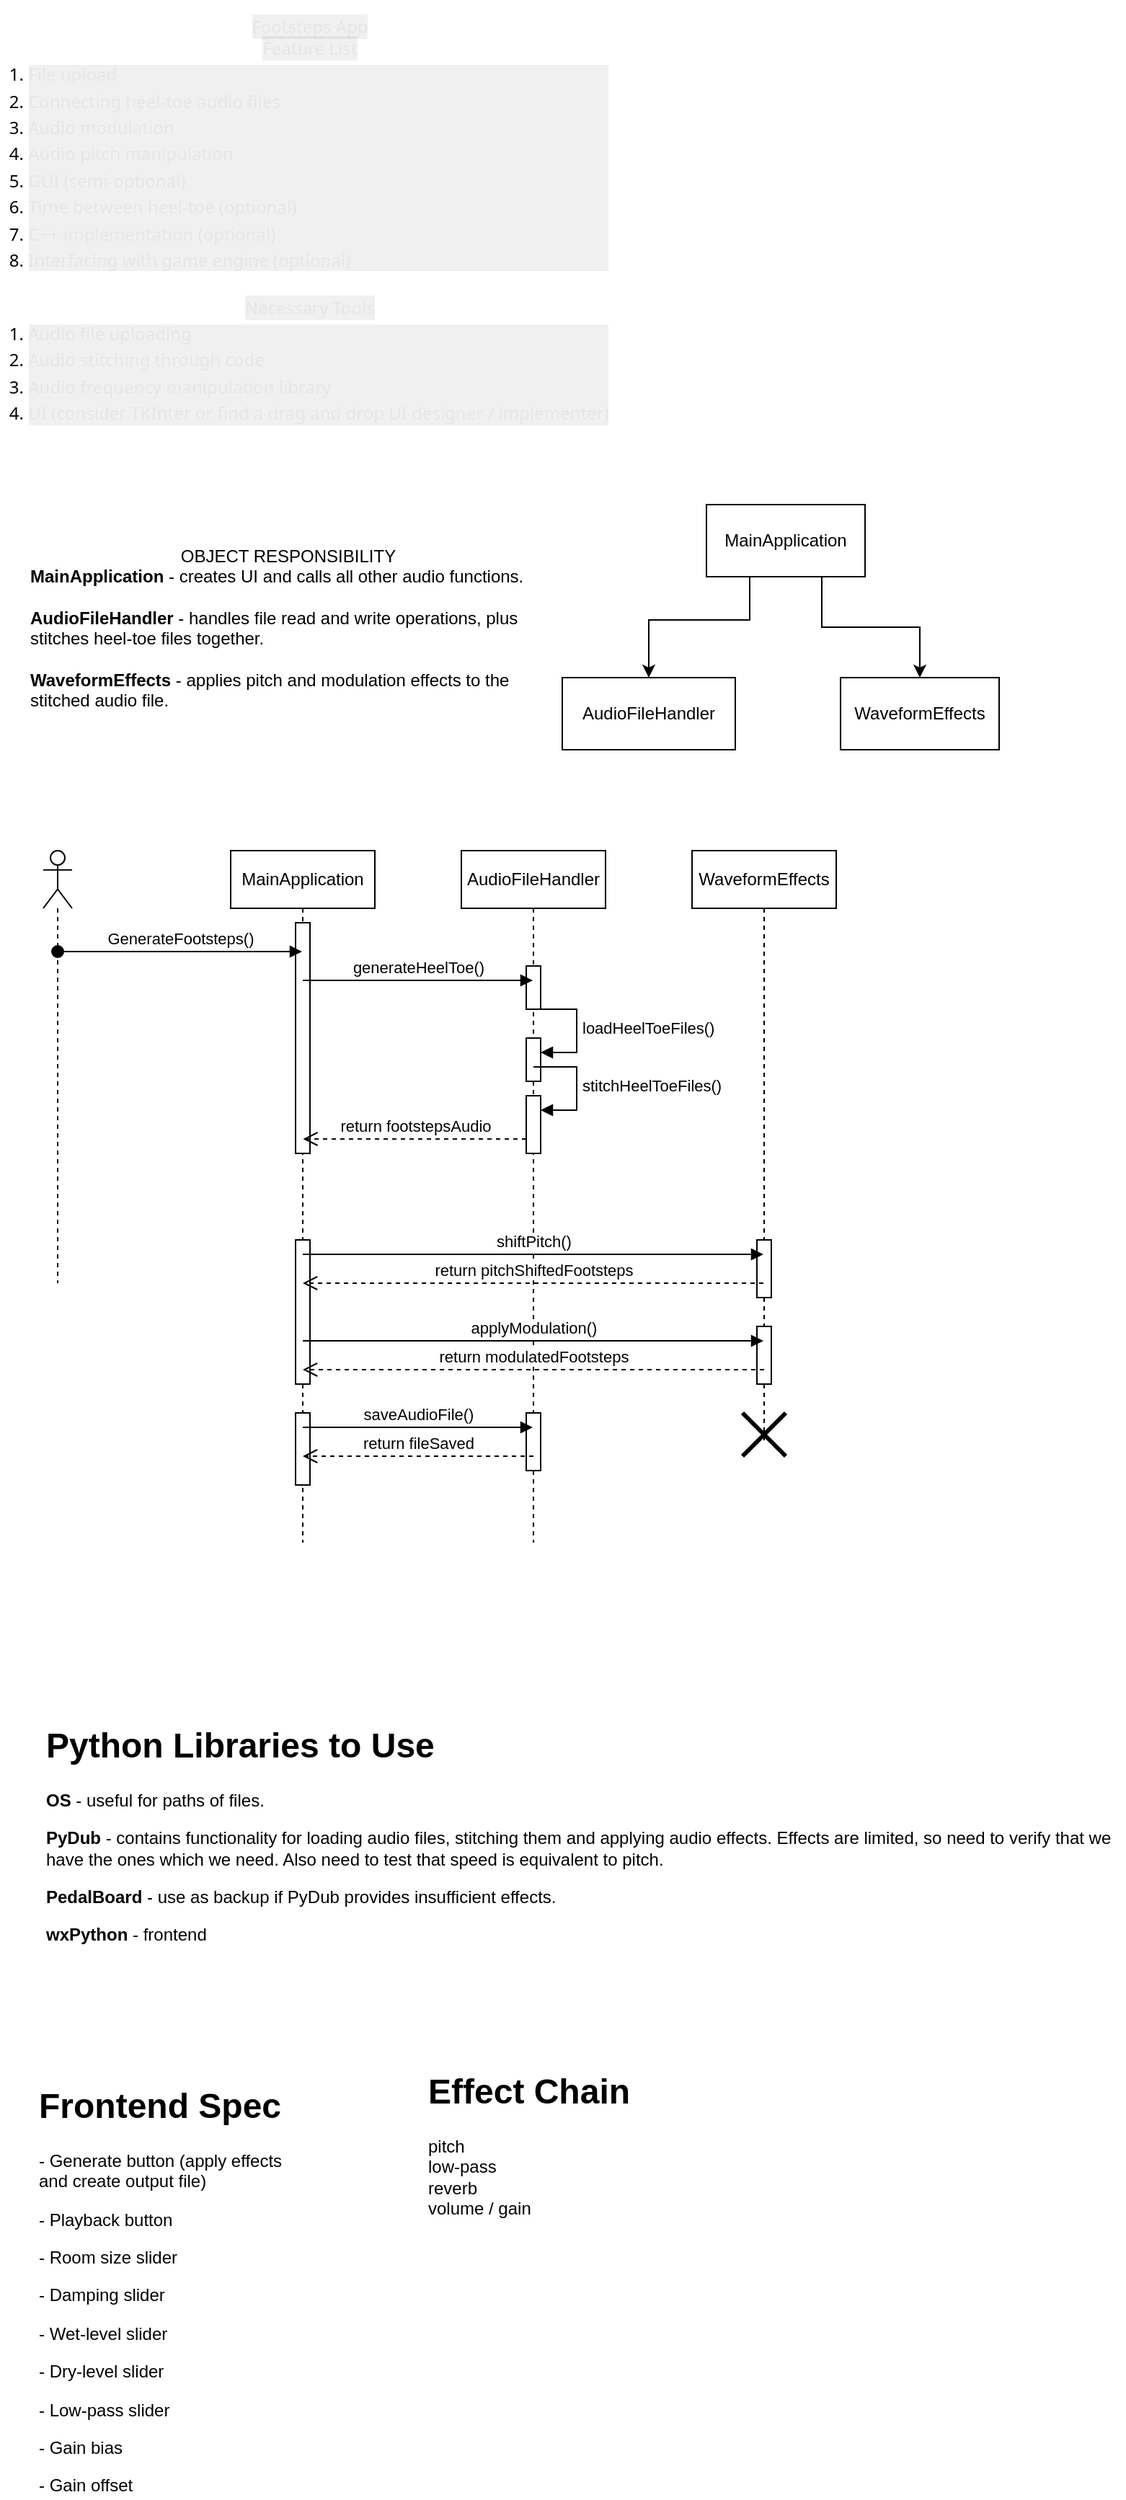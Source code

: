 <mxfile version="25.0.2">
  <diagram name="Page-1" id="bsbqSzvmZufV8jHW4SDA">
    <mxGraphModel dx="1026" dy="743" grid="1" gridSize="10" guides="1" tooltips="1" connect="1" arrows="1" fold="1" page="1" pageScale="1" pageWidth="827" pageHeight="1169" math="0" shadow="0">
      <root>
        <mxCell id="0" />
        <mxCell id="1" parent="0" />
        <mxCell id="NHehBF8NbhOFdixztNts-1" value="&lt;span style=&quot;margin: 0px; padding: 0px; border: 0px; font-family: &amp;quot;gg sans&amp;quot;, &amp;quot;Noto Sans&amp;quot;, &amp;quot;Helvetica Neue&amp;quot;, Helvetica, Arial, sans-serif; vertical-align: baseline; outline: 0px; text-align: left; white-space-collapse: break-spaces; background-color: oklab(0.085 0.0 0.0 / 0.06);&quot;&gt;&lt;font color=&quot;#e6e6e6&quot;&gt;Footsteps App&lt;br&gt;Feature List&lt;br&gt;&lt;/font&gt;&lt;/span&gt;&lt;ol style=&quot;margin-top: 4px; margin-right: 0px; margin-bottom: 0px; margin-left: calc(.4em + .6em*var(--totalCharacters)); padding: 0px; border: 0px; font-family: &amp;quot;gg sans&amp;quot;, &amp;quot;Noto Sans&amp;quot;, &amp;quot;Helvetica Neue&amp;quot;, Helvetica, Arial, sans-serif; vertical-align: baseline; list-style-position: outside; list-style-image: initial; text-align: left; white-space-collapse: break-spaces; background-color: oklab(0.085 0.0 0.0 / 0.06); --totalCharacters: 1;&quot; start=&quot;1&quot;&gt;&lt;li style=&quot;margin: 0px 0px 4px; padding: 0px; border: 0px; font-weight: inherit; font-style: inherit; font-family: inherit; vertical-align: baseline;&quot;&gt;&lt;span style=&quot;margin: 0px; padding: 0px; border: 0px; font-weight: inherit; font-style: inherit; font-family: inherit; vertical-align: baseline; outline: 0px;&quot;&gt;&lt;font color=&quot;#e6e6e6&quot;&gt;File upload&lt;/font&gt;&lt;/span&gt;&lt;/li&gt;&lt;li style=&quot;margin: 0px 0px 4px; padding: 0px; border: 0px; font-weight: inherit; font-style: inherit; font-family: inherit; vertical-align: baseline;&quot;&gt;&lt;span style=&quot;margin: 0px; padding: 0px; border: 0px; font-weight: inherit; font-style: inherit; font-family: inherit; vertical-align: baseline; outline: 0px;&quot;&gt;&lt;font color=&quot;#e6e6e6&quot;&gt;&lt;span style=&quot;margin: 0px; padding: 0px; border: 0px; font-weight: inherit; font-style: inherit; font-family: inherit; vertical-align: baseline; outline: 0px;&quot;&gt;Connecting heel&lt;/span&gt;&lt;span style=&quot;margin: 0px; padding: 0px; border: 0px; font-weight: inherit; font-style: inherit; font-family: inherit; vertical-align: baseline; outline: 0px;&quot;&gt;-toe audio files&lt;/span&gt;&lt;/font&gt;&lt;/span&gt;&lt;/li&gt;&lt;li style=&quot;margin: 0px 0px 4px; padding: 0px; border: 0px; font-weight: inherit; font-style: inherit; font-family: inherit; vertical-align: baseline;&quot;&gt;&lt;span style=&quot;margin: 0px; padding: 0px; border: 0px; font-weight: inherit; font-style: inherit; font-family: inherit; vertical-align: baseline; outline: 0px;&quot;&gt;&lt;font color=&quot;#e6e6e6&quot;&gt;Audio modulation&lt;/font&gt;&lt;/span&gt;&lt;/li&gt;&lt;li style=&quot;margin: 0px 0px 4px; padding: 0px; border: 0px; font-weight: inherit; font-style: inherit; font-family: inherit; vertical-align: baseline;&quot;&gt;&lt;span style=&quot;margin: 0px; padding: 0px; border: 0px; font-weight: inherit; font-style: inherit; font-family: inherit; vertical-align: baseline; outline: 0px;&quot;&gt;&lt;font color=&quot;#e6e6e6&quot;&gt;Audio pitch manipulation&lt;/font&gt;&lt;/span&gt;&lt;/li&gt;&lt;li style=&quot;margin: 0px 0px 4px; padding: 0px; border: 0px; font-weight: inherit; font-style: inherit; font-family: inherit; vertical-align: baseline;&quot;&gt;&lt;span style=&quot;margin: 0px; padding: 0px; border: 0px; font-weight: inherit; font-style: inherit; font-family: inherit; vertical-align: baseline; outline: 0px;&quot;&gt;&lt;font color=&quot;#e6e6e6&quot;&gt;&lt;span style=&quot;margin: 0px; padding: 0px; border: 0px; font-weight: inherit; font-style: inherit; font-family: inherit; vertical-align: baseline; outline: 0px;&quot;&gt;GUI &lt;/span&gt;&lt;span style=&quot;margin: 0px; padding: 0px; border: 0px; font-weight: inherit; font-style: inherit; font-family: inherit; vertical-align: baseline; outline: 0px;&quot;&gt;(semi&lt;/span&gt;&lt;span style=&quot;margin: 0px; padding: 0px; border: 0px; font-weight: inherit; font-style: inherit; font-family: inherit; vertical-align: baseline; outline: 0px;&quot;&gt;-optional&lt;/span&gt;&lt;span style=&quot;margin: 0px; padding: 0px; border: 0px; font-weight: inherit; font-style: inherit; font-family: inherit; vertical-align: baseline; outline: 0px;&quot;&gt;)&lt;/span&gt;&lt;/font&gt;&lt;/span&gt;&lt;/li&gt;&lt;li style=&quot;margin: 0px 0px 4px; padding: 0px; border: 0px; font-weight: inherit; font-style: inherit; font-family: inherit; vertical-align: baseline;&quot;&gt;&lt;span style=&quot;margin: 0px; padding: 0px; border: 0px; font-weight: inherit; font-style: inherit; font-family: inherit; vertical-align: baseline; outline: 0px;&quot;&gt;&lt;font color=&quot;#e6e6e6&quot;&gt;&lt;span style=&quot;margin: 0px; padding: 0px; border: 0px; font-weight: inherit; font-style: inherit; font-family: inherit; vertical-align: baseline; outline: 0px;&quot;&gt;Time between heel&lt;/span&gt;&lt;span style=&quot;margin: 0px; padding: 0px; border: 0px; font-weight: inherit; font-style: inherit; font-family: inherit; vertical-align: baseline; outline: 0px;&quot;&gt;-toe &lt;/span&gt;&lt;span style=&quot;margin: 0px; padding: 0px; border: 0px; font-weight: inherit; font-style: inherit; font-family: inherit; vertical-align: baseline; outline: 0px;&quot;&gt;(optional&lt;/span&gt;&lt;span style=&quot;margin: 0px; padding: 0px; border: 0px; font-weight: inherit; font-style: inherit; font-family: inherit; vertical-align: baseline; outline: 0px;&quot;&gt;)&lt;/span&gt;&lt;/font&gt;&lt;/span&gt;&lt;/li&gt;&lt;li style=&quot;margin: 0px 0px 4px; padding: 0px; border: 0px; font-weight: inherit; font-style: inherit; font-family: inherit; vertical-align: baseline;&quot;&gt;&lt;span style=&quot;margin: 0px; padding: 0px; border: 0px; font-weight: inherit; font-style: inherit; font-family: inherit; vertical-align: baseline; outline: 0px;&quot;&gt;&lt;font color=&quot;#e6e6e6&quot;&gt;&lt;span style=&quot;margin: 0px; padding: 0px; border: 0px; font-weight: inherit; font-style: inherit; font-family: inherit; vertical-align: baseline; outline: 0px;&quot;&gt;C&lt;/span&gt;&lt;span style=&quot;margin: 0px; padding: 0px; border: 0px; font-weight: inherit; font-style: inherit; font-family: inherit; vertical-align: baseline; outline: 0px;&quot;&gt;+&lt;/span&gt;&lt;span style=&quot;margin: 0px; padding: 0px; border: 0px; font-weight: inherit; font-style: inherit; font-family: inherit; vertical-align: baseline; outline: 0px;&quot;&gt;+ implementation &lt;/span&gt;&lt;span style=&quot;margin: 0px; padding: 0px; border: 0px; font-weight: inherit; font-style: inherit; font-family: inherit; vertical-align: baseline; outline: 0px;&quot;&gt;(optional&lt;/span&gt;&lt;span style=&quot;margin: 0px; padding: 0px; border: 0px; font-weight: inherit; font-style: inherit; font-family: inherit; vertical-align: baseline; outline: 0px;&quot;&gt;)&lt;/span&gt;&lt;/font&gt;&lt;/span&gt;&lt;/li&gt;&lt;li style=&quot;margin: 0px 0px 4px; padding: 0px; border: 0px; font-weight: inherit; font-style: inherit; font-family: inherit; vertical-align: baseline;&quot;&gt;&lt;span style=&quot;margin: 0px; padding: 0px; border: 0px; font-weight: inherit; font-style: inherit; font-family: inherit; vertical-align: baseline; outline: 0px;&quot;&gt;&lt;font color=&quot;#e6e6e6&quot;&gt;&lt;span style=&quot;margin: 0px; padding: 0px; border: 0px; font-weight: inherit; font-style: inherit; font-family: inherit; vertical-align: baseline; outline: 0px;&quot;&gt;Interfacing with game engine &lt;/span&gt;&lt;span style=&quot;margin: 0px; padding: 0px; border: 0px; font-weight: inherit; font-style: inherit; font-family: inherit; vertical-align: baseline; outline: 0px;&quot;&gt;(optional&lt;/span&gt;&lt;span style=&quot;margin: 0px; padding: 0px; border: 0px; font-weight: inherit; font-style: inherit; font-family: inherit; vertical-align: baseline; outline: 0px;&quot;&gt;)&lt;/span&gt;&lt;/font&gt;&lt;/span&gt;&lt;/li&gt;&lt;/ol&gt;&lt;span style=&quot;margin: 0px; padding: 0px; border: 0px; font-family: &amp;quot;gg sans&amp;quot;, &amp;quot;Noto Sans&amp;quot;, &amp;quot;Helvetica Neue&amp;quot;, Helvetica, Arial, sans-serif; vertical-align: baseline; outline: 0px; text-align: left; white-space-collapse: break-spaces; background-color: oklab(0.085 0.0 0.0 / 0.06);&quot;&gt;&lt;font color=&quot;#e6e6e6&quot;&gt;&lt;br&gt;Necessary Tools&lt;br&gt;&lt;/font&gt;&lt;/span&gt;&lt;ol style=&quot;margin-top: 4px; margin-right: 0px; margin-bottom: 0px; margin-left: calc(.4em + .6em*var(--totalCharacters)); padding: 0px; border: 0px; font-family: &amp;quot;gg sans&amp;quot;, &amp;quot;Noto Sans&amp;quot;, &amp;quot;Helvetica Neue&amp;quot;, Helvetica, Arial, sans-serif; vertical-align: baseline; list-style-position: outside; list-style-image: initial; text-align: left; white-space-collapse: break-spaces; background-color: oklab(0.085 0.0 0.0 / 0.06); --totalCharacters: 1;&quot; start=&quot;1&quot;&gt;&lt;li style=&quot;margin: 0px 0px 4px; padding: 0px; border: 0px; font-weight: inherit; font-style: inherit; font-family: inherit; vertical-align: baseline;&quot;&gt;&lt;span style=&quot;margin: 0px; padding: 0px; border: 0px; font-weight: inherit; font-style: inherit; font-family: inherit; vertical-align: baseline; outline: 0px;&quot;&gt;&lt;font color=&quot;#e6e6e6&quot;&gt;Audio file uploading&lt;/font&gt;&lt;/span&gt;&lt;/li&gt;&lt;li style=&quot;margin: 0px 0px 4px; padding: 0px; border: 0px; font-weight: inherit; font-style: inherit; font-family: inherit; vertical-align: baseline;&quot;&gt;&lt;span style=&quot;margin: 0px; padding: 0px; border: 0px; font-weight: inherit; font-style: inherit; font-family: inherit; vertical-align: baseline; outline: 0px;&quot;&gt;&lt;font color=&quot;#e6e6e6&quot;&gt;Audio stitching through code&lt;/font&gt;&lt;/span&gt;&lt;/li&gt;&lt;li style=&quot;margin: 0px 0px 4px; padding: 0px; border: 0px; font-weight: inherit; font-style: inherit; font-family: inherit; vertical-align: baseline;&quot;&gt;&lt;span style=&quot;margin: 0px; padding: 0px; border: 0px; font-weight: inherit; font-style: inherit; font-family: inherit; vertical-align: baseline; outline: 0px;&quot;&gt;&lt;font color=&quot;#e6e6e6&quot;&gt;Audio frequency manipulation library&lt;/font&gt;&lt;/span&gt;&lt;/li&gt;&lt;li style=&quot;margin: 0px 0px 4px; padding: 0px; border: 0px; font-weight: inherit; font-style: inherit; font-family: inherit; vertical-align: baseline;&quot;&gt;&lt;span style=&quot;margin: 0px; padding: 0px; border: 0px; font-weight: inherit; font-style: inherit; font-family: inherit; vertical-align: baseline; outline: 0px;&quot;&gt;&lt;font color=&quot;#e6e6e6&quot;&gt;&lt;span style=&quot;margin: 0px; padding: 0px; border: 0px; font-weight: inherit; font-style: inherit; font-family: inherit; vertical-align: baseline; outline: 0px;&quot;&gt;UI &lt;/span&gt;&lt;span style=&quot;margin: 0px; padding: 0px; border: 0px; font-weight: inherit; font-style: inherit; font-family: inherit; vertical-align: baseline; outline: 0px;&quot;&gt;(consider TKInter or find a drag and drop UI designer &lt;/span&gt;&lt;span style=&quot;margin: 0px; padding: 0px; border: 0px; font-weight: inherit; font-style: inherit; font-family: inherit; vertical-align: baseline; outline: 0px;&quot;&gt;/ implementer&lt;/span&gt;&lt;span style=&quot;margin: 0px; padding: 0px; border: 0px; font-weight: inherit; font-style: inherit; font-family: inherit; vertical-align: baseline; outline: 0px;&quot;&gt;)&lt;/span&gt;&lt;/font&gt;&lt;/span&gt;&lt;/li&gt;&lt;/ol&gt;" style="text;html=1;align=center;verticalAlign=middle;whiteSpace=wrap;rounded=0;" parent="1" vertex="1">
          <mxGeometry x="10" y="10" width="430" height="310" as="geometry" />
        </mxCell>
        <mxCell id="NHehBF8NbhOFdixztNts-11" style="edgeStyle=orthogonalEdgeStyle;rounded=0;orthogonalLoop=1;jettySize=auto;html=1;entryX=0.5;entryY=0;entryDx=0;entryDy=0;" parent="1" source="NHehBF8NbhOFdixztNts-7" target="NHehBF8NbhOFdixztNts-9" edge="1">
          <mxGeometry relative="1" as="geometry">
            <Array as="points">
              <mxPoint x="580" y="445" />
              <mxPoint x="648" y="445" />
            </Array>
          </mxGeometry>
        </mxCell>
        <mxCell id="NHehBF8NbhOFdixztNts-12" style="edgeStyle=orthogonalEdgeStyle;rounded=0;orthogonalLoop=1;jettySize=auto;html=1;entryX=0.5;entryY=0;entryDx=0;entryDy=0;" parent="1" source="NHehBF8NbhOFdixztNts-7" target="NHehBF8NbhOFdixztNts-8" edge="1">
          <mxGeometry relative="1" as="geometry">
            <Array as="points">
              <mxPoint x="530" y="440" />
              <mxPoint x="460" y="440" />
            </Array>
          </mxGeometry>
        </mxCell>
        <mxCell id="NHehBF8NbhOFdixztNts-7" value="MainApplication" style="html=1;whiteSpace=wrap;" parent="1" vertex="1">
          <mxGeometry x="500" y="360" width="110" height="50" as="geometry" />
        </mxCell>
        <mxCell id="NHehBF8NbhOFdixztNts-8" value="AudioFileHandler" style="html=1;whiteSpace=wrap;" parent="1" vertex="1">
          <mxGeometry x="400" y="480" width="120" height="50" as="geometry" />
        </mxCell>
        <mxCell id="NHehBF8NbhOFdixztNts-9" value="WaveformEffects" style="html=1;whiteSpace=wrap;" parent="1" vertex="1">
          <mxGeometry x="593" y="480" width="110" height="50" as="geometry" />
        </mxCell>
        <mxCell id="NHehBF8NbhOFdixztNts-14" value="&lt;div style=&quot;&quot;&gt;&lt;span style=&quot;background-color: initial;&quot;&gt;OBJECT RESPONSIBILITY&lt;/span&gt;&lt;/div&gt;&lt;div style=&quot;text-align: left;&quot;&gt;&lt;b style=&quot;background-color: initial;&quot;&gt;MainApplication &lt;/b&gt;&lt;span style=&quot;background-color: initial;&quot;&gt;- creates UI and calls all other audio functions.&lt;/span&gt;&lt;/div&gt;&lt;div style=&quot;text-align: left;&quot;&gt;&lt;span style=&quot;background-color: initial;&quot;&gt;&lt;b&gt;&lt;br&gt;&lt;/b&gt;&lt;/span&gt;&lt;/div&gt;&lt;div style=&quot;text-align: left;&quot;&gt;&lt;span style=&quot;background-color: initial;&quot;&gt;&lt;b&gt;AudioFileHandler&lt;/b&gt;&amp;nbsp;- handles file read and write operations, plus stitches heel-toe files together.&lt;/span&gt;&lt;/div&gt;&lt;div style=&quot;text-align: left;&quot;&gt;&lt;span style=&quot;background-color: initial;&quot;&gt;&lt;br&gt;&lt;/span&gt;&lt;/div&gt;&lt;div style=&quot;text-align: left;&quot;&gt;&lt;span style=&quot;background-color: initial;&quot;&gt;&lt;b&gt;WaveformEffects&lt;/b&gt;&amp;nbsp;- applies pitch and modulation effects to the stitched audio file.&lt;/span&gt;&lt;/div&gt;&lt;div style=&quot;text-align: left;&quot;&gt;&lt;span style=&quot;background-color: initial;&quot;&gt;&lt;br&gt;&lt;/span&gt;&lt;/div&gt;&lt;div style=&quot;text-align: left;&quot;&gt;&lt;span style=&quot;background-color: initial;&quot;&gt;&lt;br&gt;&lt;/span&gt;&lt;/div&gt;" style="text;html=1;align=center;verticalAlign=middle;whiteSpace=wrap;rounded=0;" parent="1" vertex="1">
          <mxGeometry x="30" y="390" width="360" height="140" as="geometry" />
        </mxCell>
        <mxCell id="NHehBF8NbhOFdixztNts-15" value="MainApplication" style="shape=umlLifeline;perimeter=lifelinePerimeter;whiteSpace=wrap;html=1;container=1;dropTarget=0;collapsible=0;recursiveResize=0;outlineConnect=0;portConstraint=eastwest;newEdgeStyle={&quot;curved&quot;:0,&quot;rounded&quot;:0};" parent="1" vertex="1">
          <mxGeometry x="170" y="600" width="100" height="480" as="geometry" />
        </mxCell>
        <mxCell id="NHehBF8NbhOFdixztNts-18" value="" style="html=1;points=[[0,0,0,0,5],[0,1,0,0,-5],[1,0,0,0,5],[1,1,0,0,-5]];perimeter=orthogonalPerimeter;outlineConnect=0;targetShapes=umlLifeline;portConstraint=eastwest;newEdgeStyle={&quot;curved&quot;:0,&quot;rounded&quot;:0};" parent="NHehBF8NbhOFdixztNts-15" vertex="1">
          <mxGeometry x="45" y="50" width="10" height="160" as="geometry" />
        </mxCell>
        <mxCell id="NHehBF8NbhOFdixztNts-31" value="" style="html=1;points=[[0,0,0,0,5],[0,1,0,0,-5],[1,0,0,0,5],[1,1,0,0,-5]];perimeter=orthogonalPerimeter;outlineConnect=0;targetShapes=umlLifeline;portConstraint=eastwest;newEdgeStyle={&quot;curved&quot;:0,&quot;rounded&quot;:0};" parent="NHehBF8NbhOFdixztNts-15" vertex="1">
          <mxGeometry x="45" y="270" width="10" height="100" as="geometry" />
        </mxCell>
        <mxCell id="NHehBF8NbhOFdixztNts-38" value="" style="html=1;points=[[0,0,0,0,5],[0,1,0,0,-5],[1,0,0,0,5],[1,1,0,0,-5]];perimeter=orthogonalPerimeter;outlineConnect=0;targetShapes=umlLifeline;portConstraint=eastwest;newEdgeStyle={&quot;curved&quot;:0,&quot;rounded&quot;:0};" parent="NHehBF8NbhOFdixztNts-15" vertex="1">
          <mxGeometry x="45" y="390" width="10" height="50" as="geometry" />
        </mxCell>
        <mxCell id="NHehBF8NbhOFdixztNts-16" value="AudioFileHandler" style="shape=umlLifeline;perimeter=lifelinePerimeter;whiteSpace=wrap;html=1;container=1;dropTarget=0;collapsible=0;recursiveResize=0;outlineConnect=0;portConstraint=eastwest;newEdgeStyle={&quot;curved&quot;:0,&quot;rounded&quot;:0};" parent="1" vertex="1">
          <mxGeometry x="330" y="600" width="100" height="480" as="geometry" />
        </mxCell>
        <mxCell id="NHehBF8NbhOFdixztNts-20" value="" style="html=1;points=[[0,0,0,0,5],[0,1,0,0,-5],[1,0,0,0,5],[1,1,0,0,-5]];perimeter=orthogonalPerimeter;outlineConnect=0;targetShapes=umlLifeline;portConstraint=eastwest;newEdgeStyle={&quot;curved&quot;:0,&quot;rounded&quot;:0};" parent="NHehBF8NbhOFdixztNts-16" vertex="1">
          <mxGeometry x="45" y="80" width="10" height="30" as="geometry" />
        </mxCell>
        <mxCell id="NHehBF8NbhOFdixztNts-24" value="" style="html=1;points=[[0,0,0,0,5],[0,1,0,0,-5],[1,0,0,0,5],[1,1,0,0,-5]];perimeter=orthogonalPerimeter;outlineConnect=0;targetShapes=umlLifeline;portConstraint=eastwest;newEdgeStyle={&quot;curved&quot;:0,&quot;rounded&quot;:0};" parent="NHehBF8NbhOFdixztNts-16" vertex="1">
          <mxGeometry x="45" y="130" width="10" height="30" as="geometry" />
        </mxCell>
        <mxCell id="NHehBF8NbhOFdixztNts-25" value="loadHeelToeFiles()" style="html=1;align=left;spacingLeft=2;endArrow=block;rounded=0;edgeStyle=orthogonalEdgeStyle;curved=0;rounded=0;" parent="NHehBF8NbhOFdixztNts-16" target="NHehBF8NbhOFdixztNts-24" edge="1">
          <mxGeometry relative="1" as="geometry">
            <mxPoint x="50" y="110" as="sourcePoint" />
            <Array as="points">
              <mxPoint x="80" y="140" />
            </Array>
          </mxGeometry>
        </mxCell>
        <mxCell id="NHehBF8NbhOFdixztNts-26" value="" style="html=1;points=[[0,0,0,0,5],[0,1,0,0,-5],[1,0,0,0,5],[1,1,0,0,-5]];perimeter=orthogonalPerimeter;outlineConnect=0;targetShapes=umlLifeline;portConstraint=eastwest;newEdgeStyle={&quot;curved&quot;:0,&quot;rounded&quot;:0};" parent="NHehBF8NbhOFdixztNts-16" vertex="1">
          <mxGeometry x="45" y="170" width="10" height="40" as="geometry" />
        </mxCell>
        <mxCell id="NHehBF8NbhOFdixztNts-27" value="stitchHeelToeFiles()" style="html=1;align=left;spacingLeft=2;endArrow=block;rounded=0;edgeStyle=orthogonalEdgeStyle;curved=0;rounded=0;" parent="NHehBF8NbhOFdixztNts-16" target="NHehBF8NbhOFdixztNts-26" edge="1">
          <mxGeometry relative="1" as="geometry">
            <mxPoint x="50" y="150" as="sourcePoint" />
            <Array as="points">
              <mxPoint x="80" y="180" />
            </Array>
          </mxGeometry>
        </mxCell>
        <mxCell id="NHehBF8NbhOFdixztNts-39" value="" style="html=1;points=[[0,0,0,0,5],[0,1,0,0,-5],[1,0,0,0,5],[1,1,0,0,-5]];perimeter=orthogonalPerimeter;outlineConnect=0;targetShapes=umlLifeline;portConstraint=eastwest;newEdgeStyle={&quot;curved&quot;:0,&quot;rounded&quot;:0};" parent="NHehBF8NbhOFdixztNts-16" vertex="1">
          <mxGeometry x="45" y="390" width="10" height="40" as="geometry" />
        </mxCell>
        <mxCell id="NHehBF8NbhOFdixztNts-17" value="WaveformEffects" style="shape=umlLifeline;perimeter=lifelinePerimeter;whiteSpace=wrap;html=1;container=1;dropTarget=0;collapsible=0;recursiveResize=0;outlineConnect=0;portConstraint=eastwest;newEdgeStyle={&quot;curved&quot;:0,&quot;rounded&quot;:0};" parent="1" vertex="1">
          <mxGeometry x="490" y="600" width="100" height="410" as="geometry" />
        </mxCell>
        <mxCell id="NHehBF8NbhOFdixztNts-21" value="" style="html=1;points=[[0,0,0,0,5],[0,1,0,0,-5],[1,0,0,0,5],[1,1,0,0,-5]];perimeter=orthogonalPerimeter;outlineConnect=0;targetShapes=umlLifeline;portConstraint=eastwest;newEdgeStyle={&quot;curved&quot;:0,&quot;rounded&quot;:0};" parent="NHehBF8NbhOFdixztNts-17" vertex="1">
          <mxGeometry x="45" y="270" width="10" height="40" as="geometry" />
        </mxCell>
        <mxCell id="NHehBF8NbhOFdixztNts-34" value="" style="html=1;points=[[0,0,0,0,5],[0,1,0,0,-5],[1,0,0,0,5],[1,1,0,0,-5]];perimeter=orthogonalPerimeter;outlineConnect=0;targetShapes=umlLifeline;portConstraint=eastwest;newEdgeStyle={&quot;curved&quot;:0,&quot;rounded&quot;:0};" parent="NHehBF8NbhOFdixztNts-17" vertex="1">
          <mxGeometry x="45" y="330" width="10" height="40" as="geometry" />
        </mxCell>
        <mxCell id="NHehBF8NbhOFdixztNts-37" value="" style="shape=umlDestroy;whiteSpace=wrap;html=1;strokeWidth=3;targetShapes=umlLifeline;" parent="NHehBF8NbhOFdixztNts-17" vertex="1">
          <mxGeometry x="35" y="390" width="30" height="30" as="geometry" />
        </mxCell>
        <mxCell id="NHehBF8NbhOFdixztNts-19" value="" style="shape=umlLifeline;perimeter=lifelinePerimeter;whiteSpace=wrap;html=1;container=1;dropTarget=0;collapsible=0;recursiveResize=0;outlineConnect=0;portConstraint=eastwest;newEdgeStyle={&quot;curved&quot;:0,&quot;rounded&quot;:0};participant=umlActor;" parent="1" vertex="1">
          <mxGeometry x="40" y="600" width="20" height="300" as="geometry" />
        </mxCell>
        <mxCell id="NHehBF8NbhOFdixztNts-22" value="GenerateFootsteps()" style="html=1;verticalAlign=bottom;startArrow=oval;startFill=1;endArrow=block;startSize=8;curved=0;rounded=0;" parent="1" target="NHehBF8NbhOFdixztNts-15" edge="1">
          <mxGeometry width="60" relative="1" as="geometry">
            <mxPoint x="50" y="670" as="sourcePoint" />
            <mxPoint x="110" y="670" as="targetPoint" />
          </mxGeometry>
        </mxCell>
        <mxCell id="NHehBF8NbhOFdixztNts-23" value="generateHeelToe()" style="html=1;verticalAlign=bottom;endArrow=block;curved=0;rounded=0;" parent="1" target="NHehBF8NbhOFdixztNts-16" edge="1">
          <mxGeometry width="80" relative="1" as="geometry">
            <mxPoint x="220.0" y="690" as="sourcePoint" />
            <mxPoint x="315" y="690" as="targetPoint" />
          </mxGeometry>
        </mxCell>
        <mxCell id="NHehBF8NbhOFdixztNts-28" value="return footstepsAudio" style="html=1;verticalAlign=bottom;endArrow=open;dashed=1;endSize=8;curved=0;rounded=0;" parent="1" edge="1">
          <mxGeometry relative="1" as="geometry">
            <mxPoint x="375.0" y="800" as="sourcePoint" />
            <mxPoint x="220.206" y="800" as="targetPoint" />
          </mxGeometry>
        </mxCell>
        <mxCell id="NHehBF8NbhOFdixztNts-30" value="shiftPitch()" style="html=1;verticalAlign=bottom;endArrow=block;curved=0;rounded=0;" parent="1" target="NHehBF8NbhOFdixztNts-17" edge="1">
          <mxGeometry width="80" relative="1" as="geometry">
            <mxPoint x="220" y="880" as="sourcePoint" />
            <mxPoint x="300" y="880" as="targetPoint" />
          </mxGeometry>
        </mxCell>
        <mxCell id="NHehBF8NbhOFdixztNts-33" value="return pitchShiftedFootsteps" style="html=1;verticalAlign=bottom;endArrow=open;dashed=1;endSize=8;curved=0;rounded=0;" parent="1" target="NHehBF8NbhOFdixztNts-15" edge="1">
          <mxGeometry relative="1" as="geometry">
            <mxPoint x="539.5" y="900" as="sourcePoint" />
            <mxPoint x="430" y="900" as="targetPoint" />
          </mxGeometry>
        </mxCell>
        <mxCell id="NHehBF8NbhOFdixztNts-35" value="applyModulation()" style="html=1;verticalAlign=bottom;endArrow=block;curved=0;rounded=0;" parent="1" target="NHehBF8NbhOFdixztNts-17" edge="1">
          <mxGeometry x="0.002" width="80" relative="1" as="geometry">
            <mxPoint x="220" y="940" as="sourcePoint" />
            <mxPoint x="300" y="940" as="targetPoint" />
            <mxPoint as="offset" />
          </mxGeometry>
        </mxCell>
        <mxCell id="NHehBF8NbhOFdixztNts-36" value="return modulatedFootsteps" style="html=1;verticalAlign=bottom;endArrow=open;dashed=1;endSize=8;curved=0;rounded=0;" parent="1" target="NHehBF8NbhOFdixztNts-15" edge="1">
          <mxGeometry relative="1" as="geometry">
            <mxPoint x="540" y="960" as="sourcePoint" />
            <mxPoint x="460" y="960" as="targetPoint" />
            <mxPoint as="offset" />
          </mxGeometry>
        </mxCell>
        <mxCell id="NHehBF8NbhOFdixztNts-40" value="saveAudioFile()" style="html=1;verticalAlign=bottom;endArrow=block;curved=0;rounded=0;" parent="1" target="NHehBF8NbhOFdixztNts-16" edge="1">
          <mxGeometry width="80" relative="1" as="geometry">
            <mxPoint x="220" y="1000" as="sourcePoint" />
            <mxPoint x="300" y="1000" as="targetPoint" />
          </mxGeometry>
        </mxCell>
        <mxCell id="NHehBF8NbhOFdixztNts-41" value="return fileSaved" style="html=1;verticalAlign=bottom;endArrow=open;dashed=1;endSize=8;curved=0;rounded=0;" parent="1" target="NHehBF8NbhOFdixztNts-15" edge="1">
          <mxGeometry relative="1" as="geometry">
            <mxPoint x="380" y="1020" as="sourcePoint" />
            <mxPoint x="300" y="1020" as="targetPoint" />
          </mxGeometry>
        </mxCell>
        <mxCell id="in2EQAjo5oCpJsj6TC2d-2" value="&lt;h1 style=&quot;margin-top: 0px;&quot;&gt;Python Libraries to Use&lt;/h1&gt;&lt;p&gt;&lt;b&gt;OS &lt;/b&gt;- useful for paths of files.&lt;/p&gt;&lt;p&gt;&lt;b&gt;PyDub&lt;/b&gt;&amp;nbsp;- contains functionality for loading audio files, stitching them and applying audio effects. Effects are limited, so need to verify that we have the ones which we need. Also need to test that speed is equivalent to pitch.&lt;/p&gt;&lt;p&gt;&lt;b&gt;PedalBoard &lt;/b&gt;- use as backup if PyDub provides insufficient effects.&lt;/p&gt;&lt;p&gt;&lt;b&gt;wxPython&lt;/b&gt;&amp;nbsp;- frontend&lt;/p&gt;" style="text;html=1;whiteSpace=wrap;overflow=hidden;rounded=0;" parent="1" vertex="1">
          <mxGeometry x="40" y="1200" width="750" height="210" as="geometry" />
        </mxCell>
        <mxCell id="in2EQAjo5oCpJsj6TC2d-3" value="&lt;h1 style=&quot;margin-top: 0px;&quot;&gt;Frontend Spec&lt;/h1&gt;&lt;p&gt;- Generate button (apply effects and create output file)&lt;/p&gt;&lt;p&gt;- Playback button&lt;/p&gt;&lt;p&gt;- Room size slider&lt;/p&gt;&lt;p&gt;- Damping slider&lt;/p&gt;&lt;p&gt;- Wet-level slider&lt;/p&gt;&lt;p&gt;- Dry-level slider&lt;/p&gt;&lt;p&gt;- Low-pass slider&lt;/p&gt;&lt;p&gt;- Gain bias&lt;/p&gt;&lt;p&gt;- Gain offset&lt;/p&gt;&lt;p&gt;- Surface select (optional)&lt;/p&gt;&lt;p&gt;- Manual control sliders (optional)&lt;/p&gt;" style="text;html=1;whiteSpace=wrap;overflow=hidden;rounded=0;" parent="1" vertex="1">
          <mxGeometry x="35" y="1450" width="185" height="290" as="geometry" />
        </mxCell>
        <mxCell id="in2EQAjo5oCpJsj6TC2d-4" value="&lt;h1 style=&quot;margin-top: 0px;&quot;&gt;Effect Chain&lt;/h1&gt;&lt;div&gt;pitch&lt;/div&gt;&lt;div&gt;low-pass&lt;/div&gt;&lt;div&gt;reverb&lt;/div&gt;&lt;div&gt;volume / gain&lt;/div&gt;" style="text;html=1;whiteSpace=wrap;overflow=hidden;rounded=0;" parent="1" vertex="1">
          <mxGeometry x="305" y="1440" width="185" height="290" as="geometry" />
        </mxCell>
      </root>
    </mxGraphModel>
  </diagram>
</mxfile>
